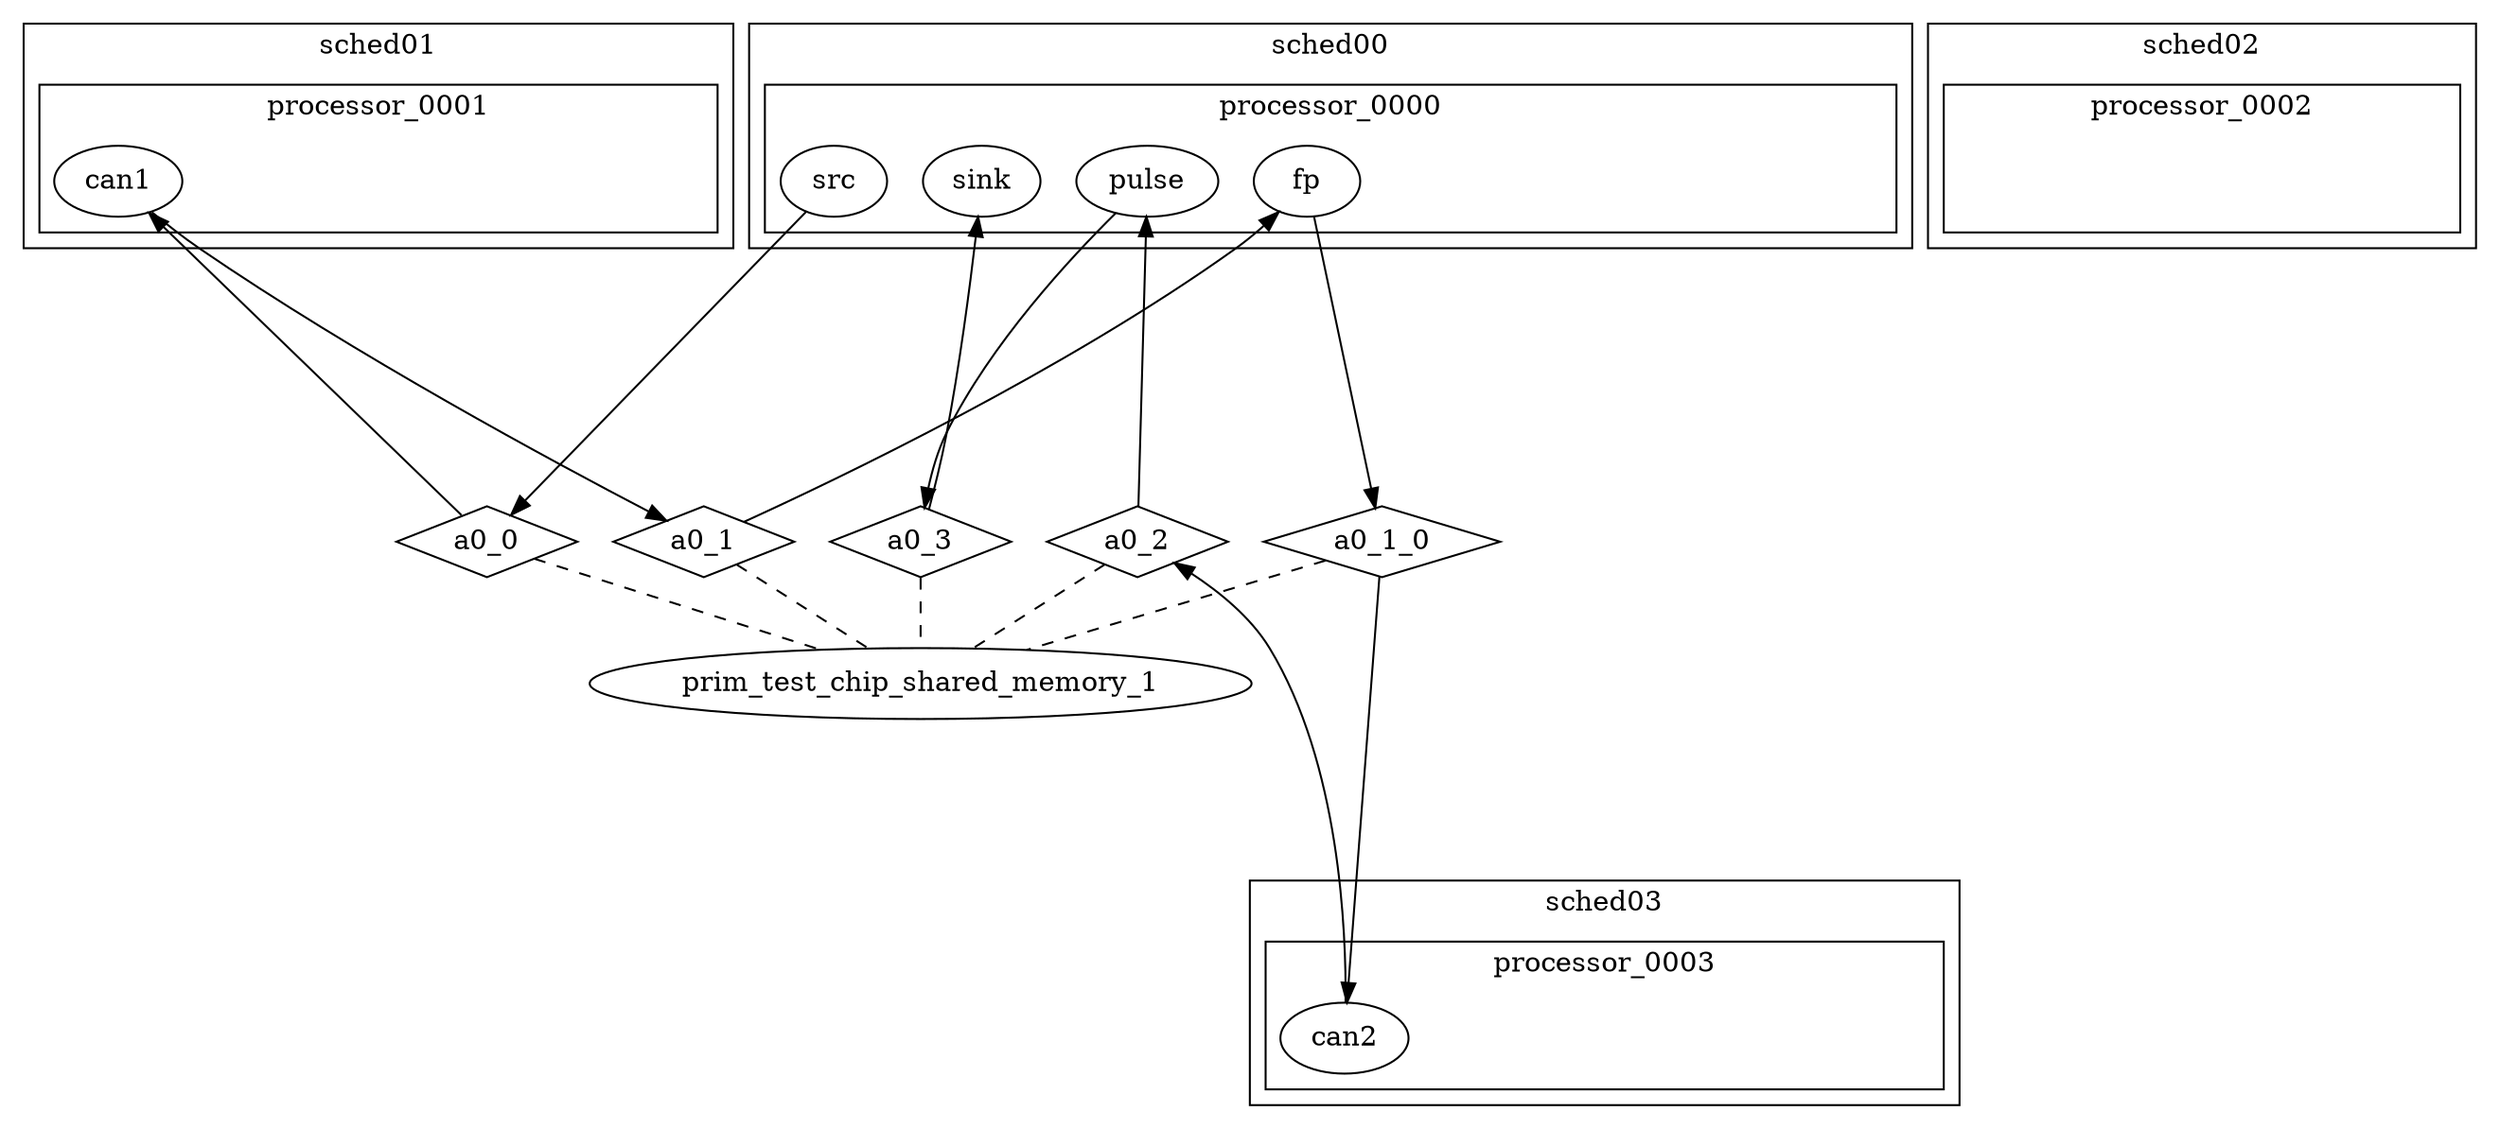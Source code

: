 digraph G {
subgraph cluster_scheduler_sched00 {
label=sched00;
subgraph cluster_processor_processor_0000 {
label=processor_0000;
dummy_processor_0000 [style=invis];
process_src [label=src];
process_fp [label=fp];
process_pulse [label=pulse];
process_sink [label=sink];
}

}

subgraph cluster_scheduler_sched01 {
label=sched01;
subgraph cluster_processor_processor_0001 {
label=processor_0001;
dummy_processor_0001 [style=invis];
process_can1 [label=can1];
}

}

subgraph cluster_scheduler_sched02 {
label=sched02;
subgraph cluster_processor_processor_0002 {
label=processor_0002;
dummy_processor_0002 [style=invis];
}

}

subgraph cluster_scheduler_sched03 {
label=sched03;
subgraph cluster_processor_processor_0003 {
label=processor_0003;
dummy_processor_0003 [style=invis];
process_can2 [label=can2];
}

}

primitive_prim_test_chip_shared_memory_1 [label=prim_test_chip_shared_memory_1];
channel_a0_0 [label=a0_0, shape=diamond];
process_src -> channel_a0_0  [minlen=4];
channel_a0_0 -> process_can1  [minlen=4];
channel_a0_0 -> primitive_prim_test_chip_shared_memory_1  [arrowhead=none, style=dashed];
channel_a0_1 [label=a0_1, shape=diamond];
process_can1 -> channel_a0_1  [minlen=4];
channel_a0_1 -> process_fp  [minlen=4];
channel_a0_1 -> primitive_prim_test_chip_shared_memory_1  [arrowhead=none, style=dashed];
channel_a0_1_0 [label=a0_1_0, shape=diamond];
process_fp -> channel_a0_1_0  [minlen=4];
channel_a0_1_0 -> process_can2  [minlen=4];
channel_a0_1_0 -> primitive_prim_test_chip_shared_memory_1  [arrowhead=none, style=dashed];
channel_a0_2 [label=a0_2, shape=diamond];
process_can2 -> channel_a0_2  [minlen=4];
channel_a0_2 -> process_pulse  [minlen=4];
channel_a0_2 -> primitive_prim_test_chip_shared_memory_1  [arrowhead=none, style=dashed];
channel_a0_3 [label=a0_3, shape=diamond];
process_pulse -> channel_a0_3  [minlen=4];
channel_a0_3 -> process_sink  [minlen=4];
channel_a0_3 -> primitive_prim_test_chip_shared_memory_1  [arrowhead=none, style=dashed];
}
